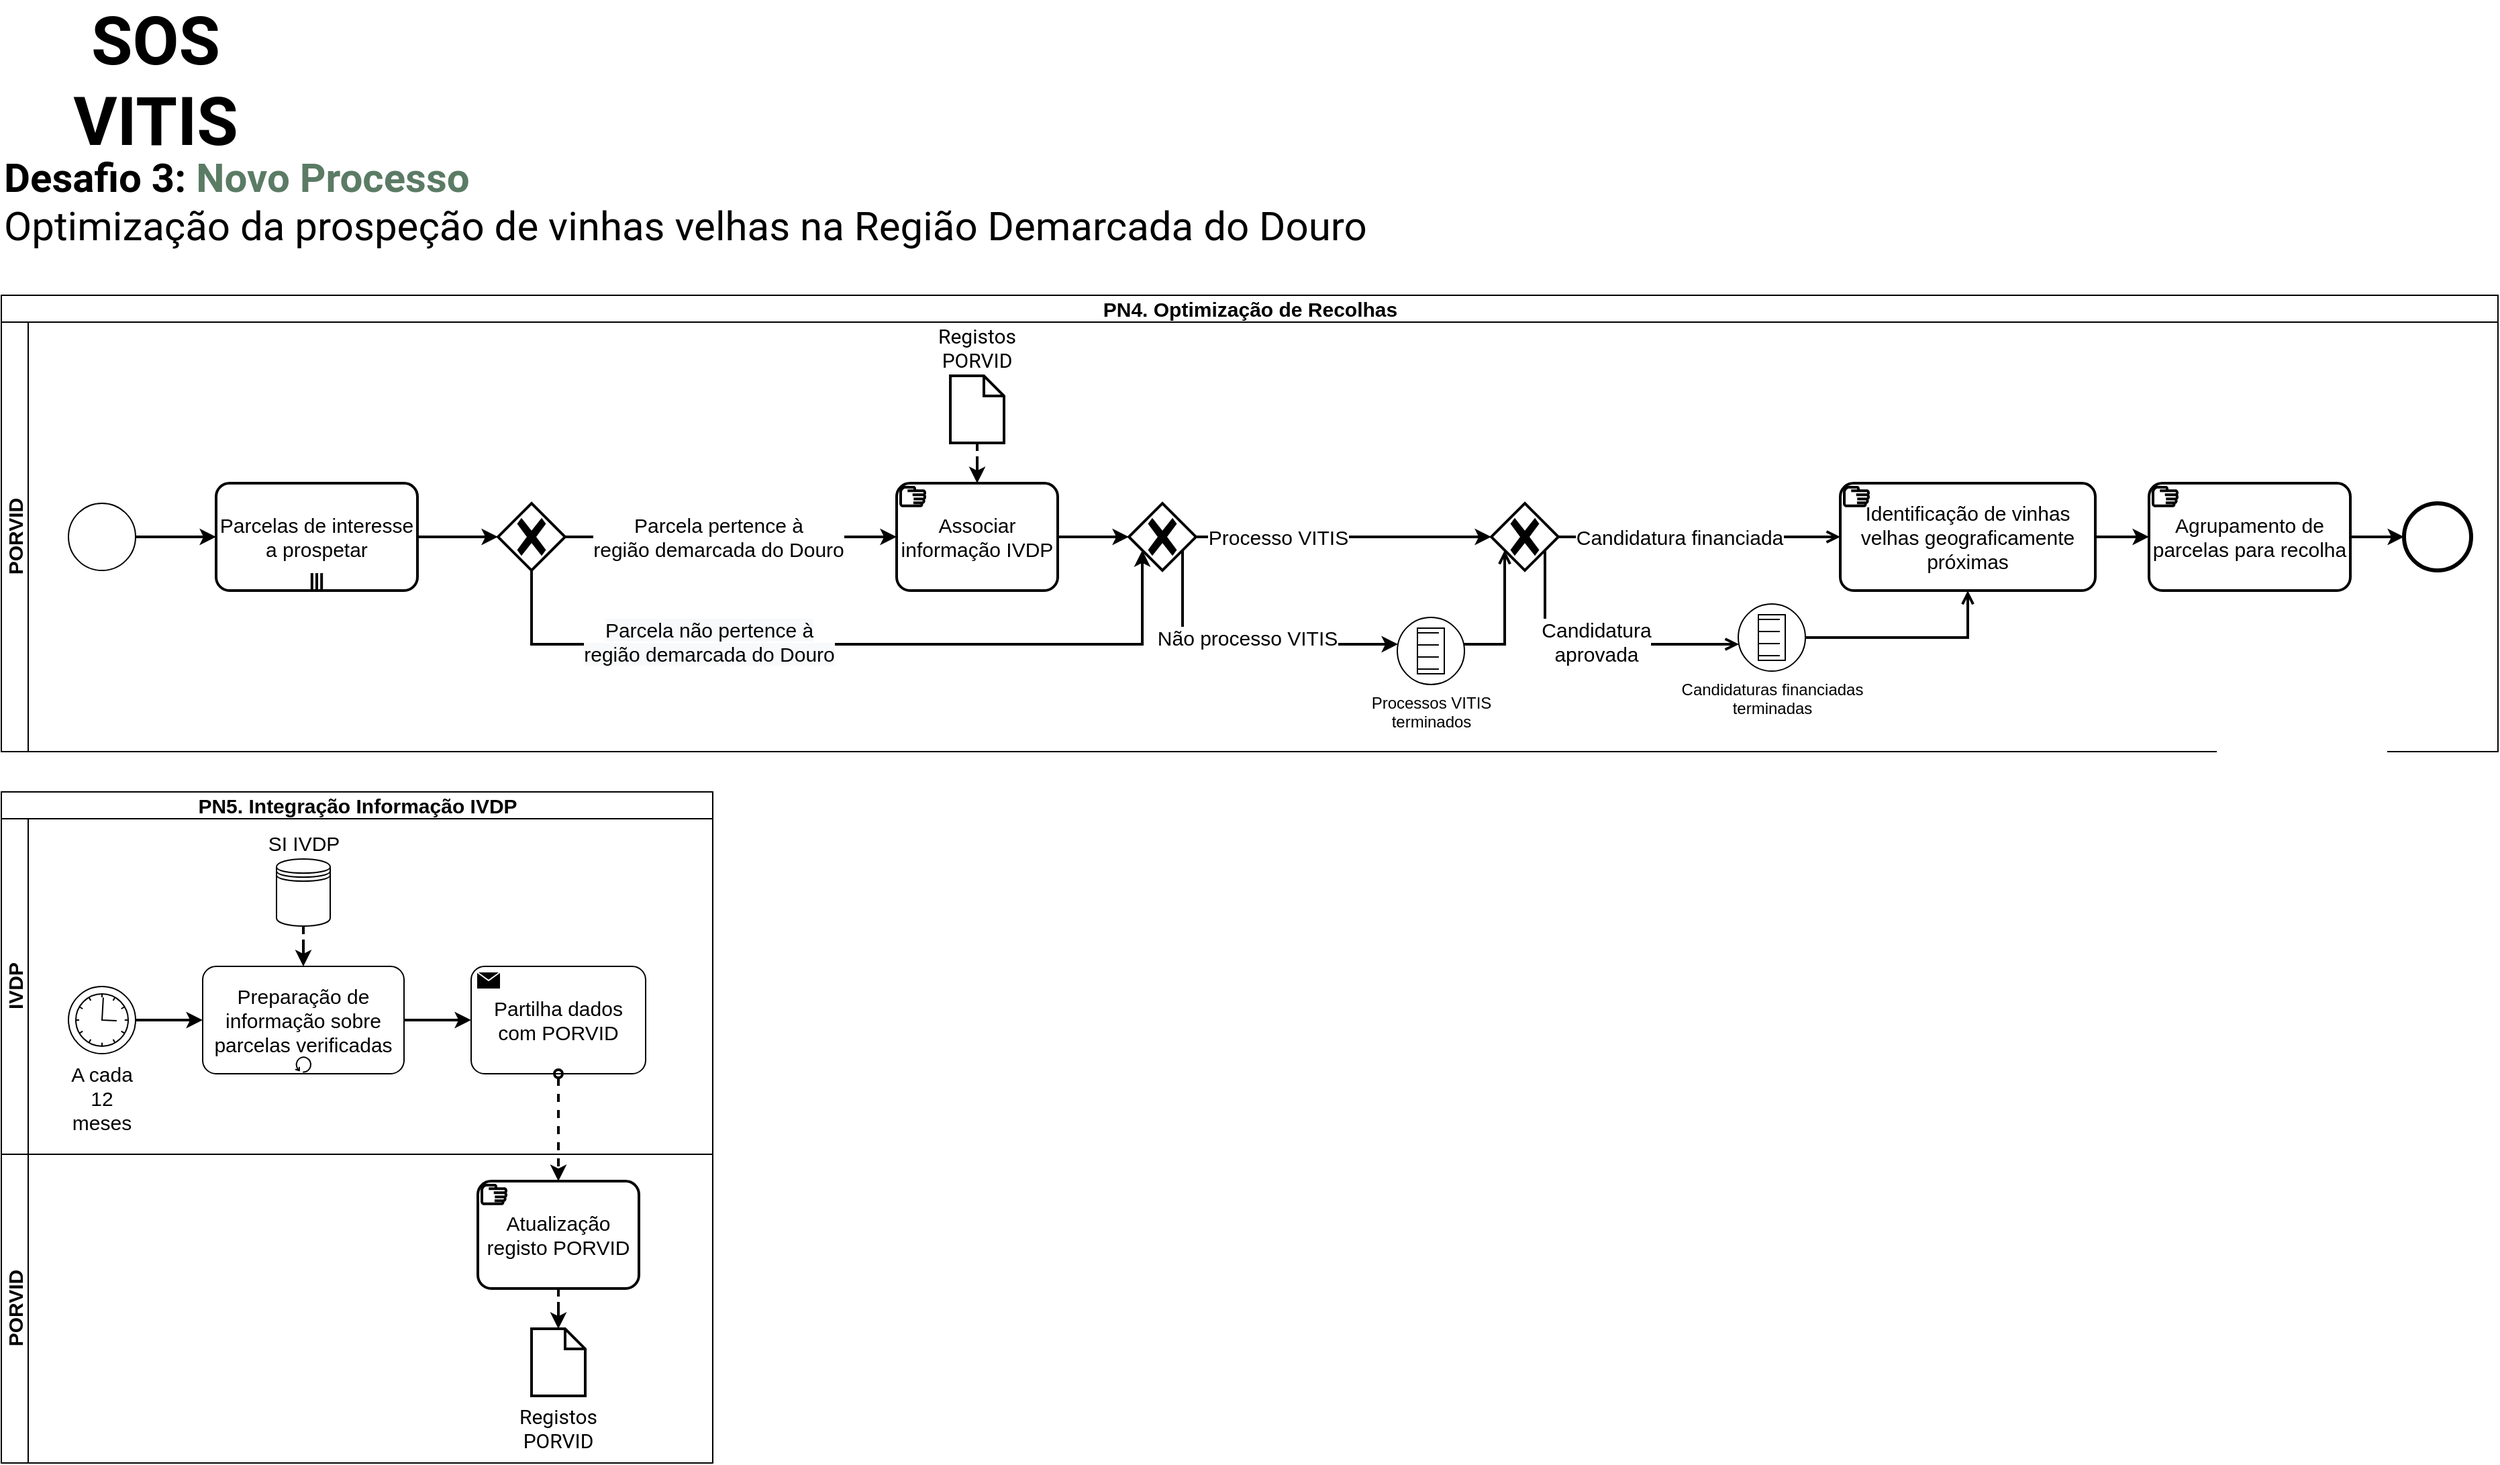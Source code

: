 <mxfile compressed="false" version="15.8.7" type="device">
  <diagram id="prtHgNgQTEPvFCAcTncT" name="Processos Alto Nível">
    <mxGraphModel dx="2250" dy="1810" grid="1" gridSize="10" guides="1" tooltips="1" connect="1" arrows="1" fold="1" page="1" pageScale="1" pageWidth="827" pageHeight="1169" math="0" shadow="0">
      <root>
        <mxCell id="0" />
        <mxCell id="1" parent="0" />
        <mxCell id="NLFkMVxidJrpuLbfi5vq-1" value="&lt;b&gt;Desafio 3: &lt;font color=&quot;#5b7b65&quot;&gt;Novo Processo&lt;/font&gt;&lt;/b&gt;&lt;br&gt;Optimização da prospeção de vinhas velhas na Região Demarcada do Douro" style="text;html=1;strokeColor=none;fillColor=none;align=left;verticalAlign=middle;whiteSpace=wrap;rounded=0;fontSize=30;fontFamily=Roboto;fontSource=https%3A%2F%2Ffonts.googleapis.com%2Fcss%3Ffamily%3DRoboto;" parent="1" vertex="1">
          <mxGeometry x="40" y="120" width="1060" height="100" as="geometry" />
        </mxCell>
        <mxCell id="8Ae6zeDYgx-UutW48Nks-54" value="&lt;font style=&quot;font-size: 50px;&quot;&gt;&lt;b style=&quot;font-size: 50px;&quot;&gt;SOS VITIS&lt;/b&gt;&lt;/font&gt;" style="text;html=1;strokeColor=none;fillColor=none;align=center;verticalAlign=middle;whiteSpace=wrap;rounded=0;fontFamily=Roboto;fontSize=50;fontColor=#000000;fontSource=https%3A%2F%2Ffonts.googleapis.com%2Fcss%3Ffamily%3DRoboto;" parent="1" vertex="1">
          <mxGeometry x="40" y="40" width="230" height="80" as="geometry" />
        </mxCell>
        <mxCell id="RrkdCd4so9SFuspl1RXy-1" value="&lt;span style=&quot;font-size: 15px ; background-color: rgb(255 , 255 , 255)&quot;&gt;PN4. Optimização de Recolhas&lt;/span&gt;" style="swimlane;html=1;childLayout=stackLayout;resizeParent=1;resizeParentMax=0;horizontal=1;startSize=20;horizontalStack=0;" vertex="1" parent="1">
          <mxGeometry x="40" y="240" width="1860" height="340" as="geometry">
            <mxRectangle x="40" y="1730" width="250" height="20" as="alternateBounds" />
          </mxGeometry>
        </mxCell>
        <mxCell id="RrkdCd4so9SFuspl1RXy-3" value="&lt;span style=&quot;font-size: 15px&quot;&gt;PORVID&lt;/span&gt;" style="swimlane;html=1;startSize=20;horizontal=0;" vertex="1" parent="RrkdCd4so9SFuspl1RXy-1">
          <mxGeometry y="20" width="1860" height="320" as="geometry" />
        </mxCell>
        <mxCell id="RrkdCd4so9SFuspl1RXy-9" value="" style="points=[[0.25,0.25,0],[0.5,0,0],[0.75,0.25,0],[1,0.5,0],[0.75,0.75,0],[0.5,1,0],[0.25,0.75,0],[0,0.5,0]];shape=mxgraph.bpmn.gateway2;html=1;verticalLabelPosition=bottom;labelBackgroundColor=#ffffff;verticalAlign=top;align=center;perimeter=rhombusPerimeter;outlineConnect=0;outline=none;symbol=none;gwType=exclusive;fontSize=15;strokeWidth=2;" vertex="1" parent="RrkdCd4so9SFuspl1RXy-3">
          <mxGeometry x="840" y="135" width="50" height="50" as="geometry" />
        </mxCell>
        <mxCell id="RrkdCd4so9SFuspl1RXy-10" value="Processo VITIS" style="edgeStyle=orthogonalEdgeStyle;rounded=0;orthogonalLoop=1;jettySize=auto;html=1;fontSize=15;startArrow=none;startFill=0;endArrow=classic;endFill=1;strokeWidth=2;" edge="1" parent="RrkdCd4so9SFuspl1RXy-3" source="RrkdCd4so9SFuspl1RXy-9" target="RrkdCd4so9SFuspl1RXy-33">
          <mxGeometry x="-0.448" relative="1" as="geometry">
            <mxPoint x="1230" y="160" as="targetPoint" />
            <mxPoint as="offset" />
          </mxGeometry>
        </mxCell>
        <mxCell id="RrkdCd4so9SFuspl1RXy-11" style="edgeStyle=orthogonalEdgeStyle;rounded=0;orthogonalLoop=1;jettySize=auto;html=1;fontSize=15;startArrow=none;startFill=0;endArrow=classic;endFill=1;strokeWidth=2;" edge="1" parent="RrkdCd4so9SFuspl1RXy-3" source="RrkdCd4so9SFuspl1RXy-9" target="RrkdCd4so9SFuspl1RXy-23">
          <mxGeometry relative="1" as="geometry">
            <Array as="points">
              <mxPoint x="880" y="240" />
            </Array>
            <mxPoint x="1150" y="255" as="targetPoint" />
          </mxGeometry>
        </mxCell>
        <mxCell id="RrkdCd4so9SFuspl1RXy-12" value="Não processo VITIS" style="edgeLabel;html=1;align=center;verticalAlign=middle;resizable=0;points=[];fontSize=15;" vertex="1" connectable="0" parent="RrkdCd4so9SFuspl1RXy-11">
          <mxGeometry x="-0.097" y="-1" relative="1" as="geometry">
            <mxPoint x="14" y="-6" as="offset" />
          </mxGeometry>
        </mxCell>
        <mxCell id="RrkdCd4so9SFuspl1RXy-13" style="edgeStyle=orthogonalEdgeStyle;rounded=0;orthogonalLoop=1;jettySize=auto;html=1;startArrow=none;startFill=0;endArrow=classic;endFill=1;strokeWidth=2;" edge="1" parent="RrkdCd4so9SFuspl1RXy-3" source="RrkdCd4so9SFuspl1RXy-72" target="RrkdCd4so9SFuspl1RXy-17">
          <mxGeometry relative="1" as="geometry">
            <mxPoint x="1894.0" y="160.0" as="targetPoint" />
            <mxPoint x="1820" y="160" as="sourcePoint" />
          </mxGeometry>
        </mxCell>
        <mxCell id="RrkdCd4so9SFuspl1RXy-17" value="" style="points=[[0.145,0.145,0],[0.5,0,0],[0.855,0.145,0],[1,0.5,0],[0.855,0.855,0],[0.5,1,0],[0.145,0.855,0],[0,0.5,0]];shape=mxgraph.bpmn.event;html=1;verticalLabelPosition=bottom;labelBackgroundColor=#ffffff;verticalAlign=top;align=center;perimeter=ellipsePerimeter;outlineConnect=0;aspect=fixed;outline=end;symbol=terminate2;rounded=0;shadow=0;glass=0;sketch=0;fontSize=15;" vertex="1" parent="RrkdCd4so9SFuspl1RXy-3">
          <mxGeometry x="1790" y="135" width="50" height="50" as="geometry" />
        </mxCell>
        <mxCell id="RrkdCd4so9SFuspl1RXy-18" style="edgeStyle=orthogonalEdgeStyle;rounded=0;jumpStyle=arc;orthogonalLoop=1;jettySize=auto;html=1;labelBackgroundColor=default;fontSize=15;startArrow=none;startFill=0;endArrow=classic;endFill=1;strokeWidth=2;" edge="1" parent="RrkdCd4so9SFuspl1RXy-3" source="RrkdCd4so9SFuspl1RXy-19" target="RrkdCd4so9SFuspl1RXy-21">
          <mxGeometry relative="1" as="geometry" />
        </mxCell>
        <mxCell id="RrkdCd4so9SFuspl1RXy-19" value="" style="points=[[0.145,0.145,0],[0.5,0,0],[0.855,0.145,0],[1,0.5,0],[0.855,0.855,0],[0.5,1,0],[0.145,0.855,0],[0,0.5,0]];shape=mxgraph.bpmn.event;html=1;verticalLabelPosition=bottom;labelBackgroundColor=#ffffff;verticalAlign=top;align=center;perimeter=ellipsePerimeter;outlineConnect=0;aspect=fixed;outline=standard;symbol=general;" vertex="1" parent="RrkdCd4so9SFuspl1RXy-3">
          <mxGeometry x="50" y="135" width="50" height="50" as="geometry" />
        </mxCell>
        <mxCell id="RrkdCd4so9SFuspl1RXy-20" style="edgeStyle=orthogonalEdgeStyle;rounded=0;jumpStyle=arc;orthogonalLoop=1;jettySize=auto;html=1;labelBackgroundColor=default;fontSize=15;startArrow=none;startFill=0;endArrow=classic;endFill=1;strokeWidth=2;" edge="1" parent="RrkdCd4so9SFuspl1RXy-3" source="RrkdCd4so9SFuspl1RXy-21" target="RrkdCd4so9SFuspl1RXy-27">
          <mxGeometry relative="1" as="geometry">
            <mxPoint x="410" y="150.0" as="sourcePoint" />
            <mxPoint x="370.0" y="150" as="targetPoint" />
          </mxGeometry>
        </mxCell>
        <mxCell id="RrkdCd4so9SFuspl1RXy-21" value="Parcelas de interesse a prospetar" style="points=[[0.25,0,0],[0.5,0,0],[0.75,0,0],[1,0.25,0],[1,0.5,0],[1,0.75,0],[0.75,1,0],[0.5,1,0],[0.25,1,0],[0,0.75,0],[0,0.5,0],[0,0.25,0]];shape=mxgraph.bpmn.task;whiteSpace=wrap;rectStyle=rounded;size=10;taskMarker=abstract;isLoopMultiParallel=1;fontSize=15;strokeWidth=2;" vertex="1" parent="RrkdCd4so9SFuspl1RXy-3">
          <mxGeometry x="160" y="120" width="150" height="80" as="geometry" />
        </mxCell>
        <mxCell id="RrkdCd4so9SFuspl1RXy-22" style="edgeStyle=orthogonalEdgeStyle;rounded=0;jumpStyle=arc;orthogonalLoop=1;jettySize=auto;html=1;labelBackgroundColor=default;fontSize=15;startArrow=none;startFill=0;endArrow=open;endFill=0;strokeWidth=2;" edge="1" parent="RrkdCd4so9SFuspl1RXy-3" source="RrkdCd4so9SFuspl1RXy-23" target="RrkdCd4so9SFuspl1RXy-33">
          <mxGeometry relative="1" as="geometry">
            <Array as="points">
              <mxPoint x="1120" y="240" />
            </Array>
          </mxGeometry>
        </mxCell>
        <mxCell id="RrkdCd4so9SFuspl1RXy-23" value="Processos VITIS &lt;br&gt;terminados" style="points=[[0.145,0.145,0],[0.5,0,0],[0.855,0.145,0],[1,0.5,0],[0.855,0.855,0],[0.5,1,0],[0.145,0.855,0],[0,0.5,0]];shape=mxgraph.bpmn.event;html=1;verticalLabelPosition=bottom;labelBackgroundColor=#ffffff;verticalAlign=top;align=center;perimeter=ellipsePerimeter;outlineConnect=0;aspect=fixed;outline=standard;symbol=conditional;fillColor=none;" vertex="1" parent="RrkdCd4so9SFuspl1RXy-3">
          <mxGeometry x="1040" y="220" width="50" height="50" as="geometry" />
        </mxCell>
        <mxCell id="RrkdCd4so9SFuspl1RXy-24" value="Parcela pertence à&lt;br&gt;região demarcada do Douro" style="edgeStyle=orthogonalEdgeStyle;rounded=0;jumpStyle=arc;orthogonalLoop=1;jettySize=auto;html=1;labelBackgroundColor=default;fontSize=15;startArrow=none;startFill=0;endArrow=classic;endFill=1;strokeWidth=2;" edge="1" parent="RrkdCd4so9SFuspl1RXy-3" source="RrkdCd4so9SFuspl1RXy-27" target="RrkdCd4so9SFuspl1RXy-69">
          <mxGeometry x="-0.071" relative="1" as="geometry">
            <mxPoint x="670" y="160" as="targetPoint" />
            <mxPoint x="-1" as="offset" />
          </mxGeometry>
        </mxCell>
        <mxCell id="RrkdCd4so9SFuspl1RXy-25" style="edgeStyle=orthogonalEdgeStyle;rounded=0;jumpStyle=arc;orthogonalLoop=1;jettySize=auto;html=1;labelBackgroundColor=default;fontSize=15;startArrow=none;startFill=0;endArrow=classic;endFill=1;strokeWidth=2;" edge="1" parent="RrkdCd4so9SFuspl1RXy-3" source="RrkdCd4so9SFuspl1RXy-27" target="RrkdCd4so9SFuspl1RXy-9">
          <mxGeometry relative="1" as="geometry">
            <mxPoint x="830" y="240" as="targetPoint" />
            <Array as="points">
              <mxPoint x="395" y="240" />
              <mxPoint x="850" y="240" />
            </Array>
          </mxGeometry>
        </mxCell>
        <mxCell id="RrkdCd4so9SFuspl1RXy-26" value="&lt;span style=&quot;background-color: rgb(248 , 249 , 250)&quot;&gt;Parcela não pertence à&lt;/span&gt;&lt;br style=&quot;background-color: rgb(248 , 249 , 250)&quot;&gt;&lt;span style=&quot;background-color: rgb(248 , 249 , 250)&quot;&gt;região demarcada do Douro&lt;/span&gt;" style="edgeLabel;html=1;align=center;verticalAlign=middle;resizable=0;points=[];fontSize=15;" vertex="1" connectable="0" parent="RrkdCd4so9SFuspl1RXy-25">
          <mxGeometry x="0.134" y="2" relative="1" as="geometry">
            <mxPoint x="-142" as="offset" />
          </mxGeometry>
        </mxCell>
        <mxCell id="RrkdCd4so9SFuspl1RXy-27" value="" style="points=[[0.25,0.25,0],[0.5,0,0],[0.75,0.25,0],[1,0.5,0],[0.75,0.75,0],[0.5,1,0],[0.25,0.75,0],[0,0.5,0]];shape=mxgraph.bpmn.gateway2;html=1;verticalLabelPosition=bottom;labelBackgroundColor=#ffffff;verticalAlign=top;align=center;perimeter=rhombusPerimeter;outlineConnect=0;outline=none;symbol=none;gwType=exclusive;fontSize=15;strokeWidth=2;" vertex="1" parent="RrkdCd4so9SFuspl1RXy-3">
          <mxGeometry x="370" y="135" width="50" height="50" as="geometry" />
        </mxCell>
        <mxCell id="RrkdCd4so9SFuspl1RXy-28" style="edgeStyle=orthogonalEdgeStyle;rounded=0;jumpStyle=arc;orthogonalLoop=1;jettySize=auto;html=1;labelBackgroundColor=default;fontSize=15;startArrow=none;startFill=0;endArrow=classic;endFill=1;strokeWidth=2;" edge="1" parent="RrkdCd4so9SFuspl1RXy-3" source="RrkdCd4so9SFuspl1RXy-69" target="RrkdCd4so9SFuspl1RXy-9">
          <mxGeometry relative="1" as="geometry">
            <mxPoint x="790" y="160" as="sourcePoint" />
          </mxGeometry>
        </mxCell>
        <mxCell id="RrkdCd4so9SFuspl1RXy-29" style="edgeStyle=orthogonalEdgeStyle;rounded=0;jumpStyle=arc;orthogonalLoop=1;jettySize=auto;html=1;labelBackgroundColor=default;fontSize=15;startArrow=none;startFill=0;endArrow=open;endFill=0;strokeWidth=2;" edge="1" parent="RrkdCd4so9SFuspl1RXy-3" source="RrkdCd4so9SFuspl1RXy-33" target="RrkdCd4so9SFuspl1RXy-70">
          <mxGeometry relative="1" as="geometry">
            <mxPoint x="1370" y="160" as="targetPoint" />
          </mxGeometry>
        </mxCell>
        <mxCell id="RrkdCd4so9SFuspl1RXy-30" value="Candidatura financiada" style="edgeLabel;html=1;align=center;verticalAlign=middle;resizable=0;points=[];fontSize=15;" vertex="1" connectable="0" parent="RrkdCd4so9SFuspl1RXy-29">
          <mxGeometry x="0.269" relative="1" as="geometry">
            <mxPoint x="-43" as="offset" />
          </mxGeometry>
        </mxCell>
        <mxCell id="RrkdCd4so9SFuspl1RXy-31" style="edgeStyle=orthogonalEdgeStyle;rounded=0;jumpStyle=arc;orthogonalLoop=1;jettySize=auto;html=1;labelBackgroundColor=default;fontSize=15;startArrow=none;startFill=0;endArrow=open;endFill=0;strokeWidth=2;" edge="1" parent="RrkdCd4so9SFuspl1RXy-3" source="RrkdCd4so9SFuspl1RXy-33" target="RrkdCd4so9SFuspl1RXy-35">
          <mxGeometry relative="1" as="geometry">
            <Array as="points">
              <mxPoint x="1150" y="240" />
            </Array>
          </mxGeometry>
        </mxCell>
        <mxCell id="RrkdCd4so9SFuspl1RXy-32" value="Candidatura &lt;br&gt;aprovada" style="edgeLabel;html=1;align=center;verticalAlign=middle;resizable=0;points=[];fontSize=15;" vertex="1" connectable="0" parent="RrkdCd4so9SFuspl1RXy-31">
          <mxGeometry x="0.008" y="2" relative="1" as="geometry">
            <mxPoint as="offset" />
          </mxGeometry>
        </mxCell>
        <mxCell id="RrkdCd4so9SFuspl1RXy-33" value="" style="points=[[0.25,0.25,0],[0.5,0,0],[0.75,0.25,0],[1,0.5,0],[0.75,0.75,0],[0.5,1,0],[0.25,0.75,0],[0,0.5,0]];shape=mxgraph.bpmn.gateway2;html=1;verticalLabelPosition=bottom;labelBackgroundColor=#ffffff;verticalAlign=top;align=center;perimeter=rhombusPerimeter;outlineConnect=0;outline=none;symbol=none;gwType=exclusive;fontSize=15;strokeWidth=2;" vertex="1" parent="RrkdCd4so9SFuspl1RXy-3">
          <mxGeometry x="1110" y="135" width="50" height="50" as="geometry" />
        </mxCell>
        <mxCell id="RrkdCd4so9SFuspl1RXy-34" style="edgeStyle=orthogonalEdgeStyle;rounded=0;jumpStyle=arc;orthogonalLoop=1;jettySize=auto;html=1;labelBackgroundColor=default;fontSize=15;startArrow=none;startFill=0;endArrow=open;endFill=0;strokeWidth=2;" edge="1" parent="RrkdCd4so9SFuspl1RXy-3" source="RrkdCd4so9SFuspl1RXy-35" target="RrkdCd4so9SFuspl1RXy-70">
          <mxGeometry relative="1" as="geometry">
            <mxPoint x="1460" y="200" as="targetPoint" />
          </mxGeometry>
        </mxCell>
        <mxCell id="RrkdCd4so9SFuspl1RXy-35" value="Candidaturas financiadas &lt;br&gt;terminadas" style="points=[[0.145,0.145,0],[0.5,0,0],[0.855,0.145,0],[1,0.5,0],[0.855,0.855,0],[0.5,1,0],[0.145,0.855,0],[0,0.5,0]];shape=mxgraph.bpmn.event;html=1;verticalLabelPosition=bottom;labelBackgroundColor=#ffffff;verticalAlign=top;align=center;perimeter=ellipsePerimeter;outlineConnect=0;aspect=fixed;outline=standard;symbol=conditional;fillColor=none;" vertex="1" parent="RrkdCd4so9SFuspl1RXy-3">
          <mxGeometry x="1294" y="210" width="50" height="50" as="geometry" />
        </mxCell>
        <mxCell id="RrkdCd4so9SFuspl1RXy-51" style="edgeStyle=orthogonalEdgeStyle;rounded=0;jumpStyle=arc;orthogonalLoop=1;jettySize=auto;html=1;dashed=1;fontFamily=Roboto;fontSource=https%3A%2F%2Ffonts.googleapis.com%2Fcss%3Ffamily%3DRoboto;fontSize=15;fontColor=#000000;startArrow=none;startFill=0;endArrow=classic;endFill=1;strokeWidth=2;" edge="1" parent="RrkdCd4so9SFuspl1RXy-3" source="RrkdCd4so9SFuspl1RXy-49" target="RrkdCd4so9SFuspl1RXy-69">
          <mxGeometry relative="1" as="geometry">
            <mxPoint x="730" y="120" as="targetPoint" />
          </mxGeometry>
        </mxCell>
        <mxCell id="RrkdCd4so9SFuspl1RXy-49" value="Registos PORVID" style="shape=mxgraph.bpmn.data;labelPosition=center;verticalLabelPosition=top;align=center;verticalAlign=bottom;whiteSpace=wrap;size=15;html=1;fontFamily=Roboto;fontSource=https%3A%2F%2Ffonts.googleapis.com%2Fcss%3Ffamily%3DRoboto;fontSize=15;fontColor=#000000;strokeColor=default;strokeWidth=2;fillColor=default;gradientColor=none;" vertex="1" parent="RrkdCd4so9SFuspl1RXy-3">
          <mxGeometry x="707" y="40" width="40" height="50" as="geometry" />
        </mxCell>
        <mxCell id="RrkdCd4so9SFuspl1RXy-69" value="&lt;span style=&quot;font-family: &amp;#34;helvetica&amp;#34;&quot;&gt;Associar informação IVDP&lt;/span&gt;" style="points=[[0.25,0,0],[0.5,0,0],[0.75,0,0],[1,0.25,0],[1,0.5,0],[1,0.75,0],[0.75,1,0],[0.5,1,0],[0.25,1,0],[0,0.75,0],[0,0.5,0],[0,0.25,0]];shape=mxgraph.bpmn.task;whiteSpace=wrap;rectStyle=rounded;size=10;taskMarker=manual;fontFamily=Roboto;fontSource=https%3A%2F%2Ffonts.googleapis.com%2Fcss%3Ffamily%3DRoboto;fontSize=15;fontColor=#000000;strokeColor=default;strokeWidth=2;fillColor=default;gradientColor=none;html=1;" vertex="1" parent="RrkdCd4so9SFuspl1RXy-3">
          <mxGeometry x="667" y="120" width="120" height="80" as="geometry" />
        </mxCell>
        <mxCell id="RrkdCd4so9SFuspl1RXy-73" style="edgeStyle=orthogonalEdgeStyle;rounded=0;jumpStyle=arc;orthogonalLoop=1;jettySize=auto;html=1;fontFamily=Roboto;fontSource=https%3A%2F%2Ffonts.googleapis.com%2Fcss%3Ffamily%3DRoboto;fontSize=15;fontColor=#000000;startArrow=none;startFill=0;endArrow=classic;endFill=1;strokeWidth=2;" edge="1" parent="RrkdCd4so9SFuspl1RXy-3" source="RrkdCd4so9SFuspl1RXy-70" target="RrkdCd4so9SFuspl1RXy-72">
          <mxGeometry relative="1" as="geometry" />
        </mxCell>
        <mxCell id="RrkdCd4so9SFuspl1RXy-70" value="&lt;span style=&quot;font-family: &amp;#34;helvetica&amp;#34;&quot;&gt;Identificação de vinhas velhas&amp;nbsp;geograficamente próximas&lt;/span&gt;" style="points=[[0.25,0,0],[0.5,0,0],[0.75,0,0],[1,0.25,0],[1,0.5,0],[1,0.75,0],[0.75,1,0],[0.5,1,0],[0.25,1,0],[0,0.75,0],[0,0.5,0],[0,0.25,0]];shape=mxgraph.bpmn.task;whiteSpace=wrap;rectStyle=rounded;size=10;taskMarker=manual;fontFamily=Roboto;fontSource=https%3A%2F%2Ffonts.googleapis.com%2Fcss%3Ffamily%3DRoboto;fontSize=15;fontColor=#000000;strokeColor=default;strokeWidth=2;fillColor=default;gradientColor=none;html=1;" vertex="1" parent="RrkdCd4so9SFuspl1RXy-3">
          <mxGeometry x="1370" y="120" width="190" height="80" as="geometry" />
        </mxCell>
        <mxCell id="RrkdCd4so9SFuspl1RXy-72" value="&lt;span style=&quot;font-family: &amp;#34;helvetica&amp;#34;&quot;&gt;Agrupamento de parcelas para recolha&lt;/span&gt;" style="points=[[0.25,0,0],[0.5,0,0],[0.75,0,0],[1,0.25,0],[1,0.5,0],[1,0.75,0],[0.75,1,0],[0.5,1,0],[0.25,1,0],[0,0.75,0],[0,0.5,0],[0,0.25,0]];shape=mxgraph.bpmn.task;whiteSpace=wrap;rectStyle=rounded;size=10;taskMarker=manual;fontFamily=Roboto;fontSource=https%3A%2F%2Ffonts.googleapis.com%2Fcss%3Ffamily%3DRoboto;fontSize=15;fontColor=#000000;strokeColor=default;strokeWidth=2;fillColor=default;gradientColor=none;html=1;" vertex="1" parent="RrkdCd4so9SFuspl1RXy-3">
          <mxGeometry x="1600" y="120" width="150" height="80" as="geometry" />
        </mxCell>
        <mxCell id="RrkdCd4so9SFuspl1RXy-54" value="&lt;span style=&quot;background-color: rgb(255 , 255 , 255)&quot;&gt;PN5. Integração Informação IVDP&lt;/span&gt;" style="swimlane;html=1;childLayout=stackLayout;resizeParent=1;resizeParentMax=0;horizontal=1;startSize=20;horizontalStack=0;fontSize=15;" vertex="1" parent="1">
          <mxGeometry x="40" y="610" width="530" height="500" as="geometry" />
        </mxCell>
        <mxCell id="RrkdCd4so9SFuspl1RXy-55" value="IVDP" style="swimlane;html=1;startSize=20;horizontal=0;fontSize=15;" vertex="1" parent="RrkdCd4so9SFuspl1RXy-54">
          <mxGeometry y="20" width="530" height="250" as="geometry" />
        </mxCell>
        <mxCell id="RrkdCd4so9SFuspl1RXy-56" value="SI IVDP" style="shape=datastore;labelPosition=center;verticalLabelPosition=top;align=center;verticalAlign=bottom;rounded=0;shadow=0;glass=0;sketch=0;fontSize=15;html=1;" vertex="1" parent="RrkdCd4so9SFuspl1RXy-55">
          <mxGeometry x="205" y="30" width="40" height="50" as="geometry" />
        </mxCell>
        <mxCell id="RrkdCd4so9SFuspl1RXy-57" value="Partilha dados com PORVID" style="points=[[0.25,0,0],[0.5,0,0],[0.75,0,0],[1,0.25,0],[1,0.5,0],[1,0.75,0],[0.75,1,0],[0.5,1,0],[0.25,1,0],[0,0.75,0],[0,0.5,0],[0,0.25,0]];shape=mxgraph.bpmn.task;whiteSpace=wrap;rectStyle=rounded;size=10;taskMarker=send;rounded=0;shadow=0;glass=0;sketch=0;fontSize=15;align=center;verticalAlign=middle;html=1;strokeWidth=1;" vertex="1" parent="RrkdCd4so9SFuspl1RXy-55">
          <mxGeometry x="350" y="110" width="130" height="80" as="geometry" />
        </mxCell>
        <mxCell id="RrkdCd4so9SFuspl1RXy-58" value="&lt;span style=&quot;font-family: &amp;#34;helvetica&amp;#34;&quot;&gt;Preparação de informação sobre parcelas verificadas&lt;/span&gt;" style="points=[[0.25,0,0],[0.5,0,0],[0.75,0,0],[1,0.25,0],[1,0.5,0],[1,0.75,0],[0.75,1,0],[0.5,1,0],[0.25,1,0],[0,0.75,0],[0,0.5,0],[0,0.25,0]];shape=mxgraph.bpmn.task;whiteSpace=wrap;rectStyle=rounded;size=10;taskMarker=abstract;isLoopStandard=1;fontFamily=Roboto;fontSource=https%3A%2F%2Ffonts.googleapis.com%2Fcss%3Ffamily%3DRoboto;fontSize=15;fontColor=#000000;strokeColor=default;strokeWidth=1;fillColor=default;gradientColor=none;html=1;" vertex="1" parent="RrkdCd4so9SFuspl1RXy-55">
          <mxGeometry x="150" y="110" width="150" height="80" as="geometry" />
        </mxCell>
        <mxCell id="RrkdCd4so9SFuspl1RXy-59" style="edgeStyle=orthogonalEdgeStyle;rounded=0;jumpStyle=arc;orthogonalLoop=1;jettySize=auto;html=1;labelBackgroundColor=default;fontSize=15;startArrow=none;startFill=0;endArrow=classic;endFill=1;strokeWidth=2;" edge="1" parent="RrkdCd4so9SFuspl1RXy-55" source="RrkdCd4so9SFuspl1RXy-62" target="RrkdCd4so9SFuspl1RXy-58">
          <mxGeometry relative="1" as="geometry">
            <mxPoint x="150" y="150" as="targetPoint" />
            <mxPoint x="90" y="150" as="sourcePoint" />
          </mxGeometry>
        </mxCell>
        <mxCell id="RrkdCd4so9SFuspl1RXy-60" style="edgeStyle=orthogonalEdgeStyle;rounded=0;orthogonalLoop=1;jettySize=auto;html=1;fontSize=15;startArrow=none;startFill=0;endArrow=classic;endFill=1;strokeWidth=2;dashed=1;" edge="1" parent="RrkdCd4so9SFuspl1RXy-55" source="RrkdCd4so9SFuspl1RXy-56" target="RrkdCd4so9SFuspl1RXy-58">
          <mxGeometry relative="1" as="geometry">
            <mxPoint x="225" y="190" as="targetPoint" />
          </mxGeometry>
        </mxCell>
        <mxCell id="RrkdCd4so9SFuspl1RXy-61" style="edgeStyle=orthogonalEdgeStyle;rounded=0;orthogonalLoop=1;jettySize=auto;html=1;fontSize=15;startArrow=none;startFill=0;endArrow=classic;endFill=1;strokeWidth=2;" edge="1" parent="RrkdCd4so9SFuspl1RXy-55" source="RrkdCd4so9SFuspl1RXy-58" target="RrkdCd4so9SFuspl1RXy-57">
          <mxGeometry relative="1" as="geometry">
            <mxPoint x="300" y="150" as="sourcePoint" />
          </mxGeometry>
        </mxCell>
        <mxCell id="RrkdCd4so9SFuspl1RXy-62" value="A cada 12 meses" style="points=[[0.145,0.145,0],[0.5,0,0],[0.855,0.145,0],[1,0.5,0],[0.855,0.855,0],[0.5,1,0],[0.145,0.855,0],[0,0.5,0]];shape=mxgraph.bpmn.event;html=1;verticalLabelPosition=bottom;labelBackgroundColor=#ffffff;verticalAlign=top;align=center;perimeter=ellipsePerimeter;outlineConnect=0;aspect=fixed;outline=standard;symbol=timer;fontSize=15;whiteSpace=wrap;" vertex="1" parent="RrkdCd4so9SFuspl1RXy-55">
          <mxGeometry x="50" y="125" width="50" height="50" as="geometry" />
        </mxCell>
        <mxCell id="RrkdCd4so9SFuspl1RXy-63" value="PORVID" style="swimlane;html=1;startSize=20;horizontal=0;fontSize=15;" vertex="1" parent="RrkdCd4so9SFuspl1RXy-54">
          <mxGeometry y="270" width="530" height="230" as="geometry" />
        </mxCell>
        <mxCell id="RrkdCd4so9SFuspl1RXy-64" style="edgeStyle=orthogonalEdgeStyle;rounded=0;orthogonalLoop=1;jettySize=auto;html=1;dashed=1;fontSize=15;strokeWidth=2;" edge="1" parent="RrkdCd4so9SFuspl1RXy-63" source="RrkdCd4so9SFuspl1RXy-74" target="RrkdCd4so9SFuspl1RXy-68">
          <mxGeometry relative="1" as="geometry">
            <mxPoint x="415" y="100" as="sourcePoint" />
            <mxPoint x="415" y="140" as="targetPoint" />
          </mxGeometry>
        </mxCell>
        <mxCell id="RrkdCd4so9SFuspl1RXy-68" value="Registos PORVID" style="shape=mxgraph.bpmn.data;labelPosition=center;verticalLabelPosition=bottom;align=center;verticalAlign=top;whiteSpace=wrap;size=15;html=1;fontFamily=Roboto;fontSource=https%3A%2F%2Ffonts.googleapis.com%2Fcss%3Ffamily%3DRoboto;fontSize=15;fontColor=#000000;strokeColor=default;strokeWidth=2;fillColor=default;gradientColor=none;" vertex="1" parent="RrkdCd4so9SFuspl1RXy-63">
          <mxGeometry x="395" y="130" width="40" height="50" as="geometry" />
        </mxCell>
        <mxCell id="RrkdCd4so9SFuspl1RXy-74" value="&lt;span style=&quot;font-family: &amp;#34;helvetica&amp;#34;&quot;&gt;Atualização registo PORVID&lt;/span&gt;" style="points=[[0.25,0,0],[0.5,0,0],[0.75,0,0],[1,0.25,0],[1,0.5,0],[1,0.75,0],[0.75,1,0],[0.5,1,0],[0.25,1,0],[0,0.75,0],[0,0.5,0],[0,0.25,0]];shape=mxgraph.bpmn.task;whiteSpace=wrap;rectStyle=rounded;size=10;taskMarker=manual;fontFamily=Roboto;fontSource=https%3A%2F%2Ffonts.googleapis.com%2Fcss%3Ffamily%3DRoboto;fontSize=15;fontColor=#000000;strokeColor=default;strokeWidth=2;fillColor=default;gradientColor=none;html=1;" vertex="1" parent="RrkdCd4so9SFuspl1RXy-63">
          <mxGeometry x="355" y="20" width="120" height="80" as="geometry" />
        </mxCell>
        <mxCell id="RrkdCd4so9SFuspl1RXy-67" style="edgeStyle=orthogonalEdgeStyle;rounded=0;orthogonalLoop=1;jettySize=auto;html=1;fontSize=15;startArrow=oval;startFill=0;endArrow=classic;endFill=1;strokeWidth=2;dashed=1;" edge="1" parent="RrkdCd4so9SFuspl1RXy-54" source="RrkdCd4so9SFuspl1RXy-57" target="RrkdCd4so9SFuspl1RXy-74">
          <mxGeometry relative="1" as="geometry">
            <Array as="points" />
            <mxPoint x="415" y="290" as="targetPoint" />
            <mxPoint x="225" y="840" as="sourcePoint" />
          </mxGeometry>
        </mxCell>
      </root>
    </mxGraphModel>
  </diagram>
</mxfile>
